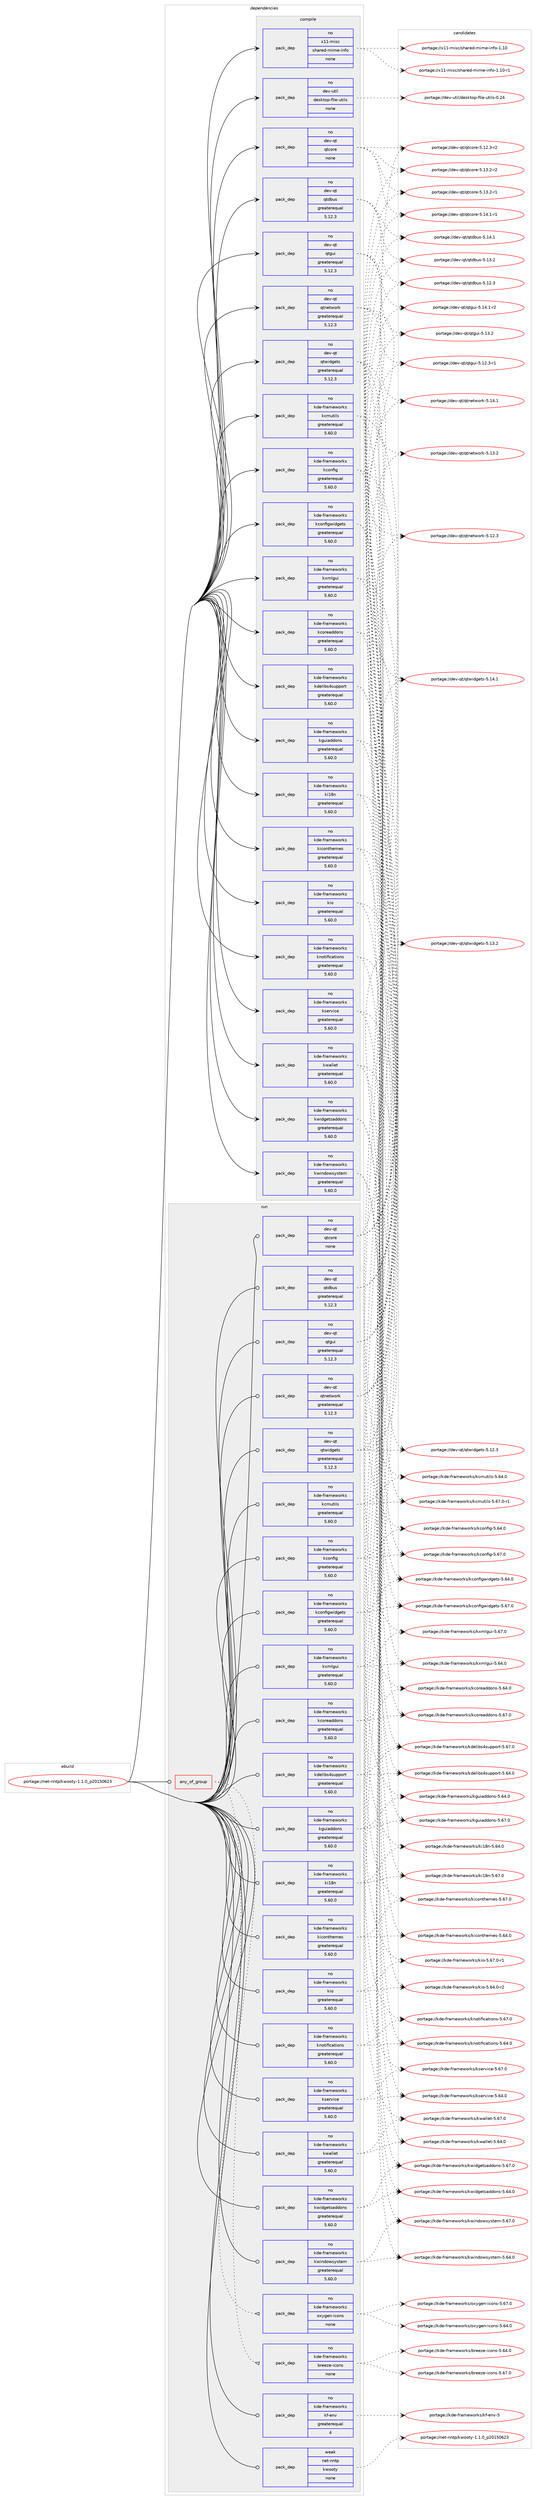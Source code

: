 digraph prolog {

# *************
# Graph options
# *************

newrank=true;
concentrate=true;
compound=true;
graph [rankdir=LR,fontname=Helvetica,fontsize=10,ranksep=1.5];#, ranksep=2.5, nodesep=0.2];
edge  [arrowhead=vee];
node  [fontname=Helvetica,fontsize=10];

# **********
# The ebuild
# **********

subgraph cluster_leftcol {
color=gray;
rank=same;
label=<<i>ebuild</i>>;
id [label="portage://net-nntp/kwooty-1.1.0_p20150623", color=red, width=4, href="../net-nntp/kwooty-1.1.0_p20150623.svg"];
}

# ****************
# The dependencies
# ****************

subgraph cluster_midcol {
color=gray;
label=<<i>dependencies</i>>;
subgraph cluster_compile {
fillcolor="#eeeeee";
style=filled;
label=<<i>compile</i>>;
subgraph pack58393 {
dependency75420 [label=<<TABLE BORDER="0" CELLBORDER="1" CELLSPACING="0" CELLPADDING="4" WIDTH="220"><TR><TD ROWSPAN="6" CELLPADDING="30">pack_dep</TD></TR><TR><TD WIDTH="110">no</TD></TR><TR><TD>dev-qt</TD></TR><TR><TD>qtcore</TD></TR><TR><TD>none</TD></TR><TR><TD></TD></TR></TABLE>>, shape=none, color=blue];
}
id:e -> dependency75420:w [weight=20,style="solid",arrowhead="vee"];
subgraph pack58394 {
dependency75421 [label=<<TABLE BORDER="0" CELLBORDER="1" CELLSPACING="0" CELLPADDING="4" WIDTH="220"><TR><TD ROWSPAN="6" CELLPADDING="30">pack_dep</TD></TR><TR><TD WIDTH="110">no</TD></TR><TR><TD>dev-qt</TD></TR><TR><TD>qtdbus</TD></TR><TR><TD>greaterequal</TD></TR><TR><TD>5.12.3</TD></TR></TABLE>>, shape=none, color=blue];
}
id:e -> dependency75421:w [weight=20,style="solid",arrowhead="vee"];
subgraph pack58395 {
dependency75422 [label=<<TABLE BORDER="0" CELLBORDER="1" CELLSPACING="0" CELLPADDING="4" WIDTH="220"><TR><TD ROWSPAN="6" CELLPADDING="30">pack_dep</TD></TR><TR><TD WIDTH="110">no</TD></TR><TR><TD>dev-qt</TD></TR><TR><TD>qtgui</TD></TR><TR><TD>greaterequal</TD></TR><TR><TD>5.12.3</TD></TR></TABLE>>, shape=none, color=blue];
}
id:e -> dependency75422:w [weight=20,style="solid",arrowhead="vee"];
subgraph pack58396 {
dependency75423 [label=<<TABLE BORDER="0" CELLBORDER="1" CELLSPACING="0" CELLPADDING="4" WIDTH="220"><TR><TD ROWSPAN="6" CELLPADDING="30">pack_dep</TD></TR><TR><TD WIDTH="110">no</TD></TR><TR><TD>dev-qt</TD></TR><TR><TD>qtnetwork</TD></TR><TR><TD>greaterequal</TD></TR><TR><TD>5.12.3</TD></TR></TABLE>>, shape=none, color=blue];
}
id:e -> dependency75423:w [weight=20,style="solid",arrowhead="vee"];
subgraph pack58397 {
dependency75424 [label=<<TABLE BORDER="0" CELLBORDER="1" CELLSPACING="0" CELLPADDING="4" WIDTH="220"><TR><TD ROWSPAN="6" CELLPADDING="30">pack_dep</TD></TR><TR><TD WIDTH="110">no</TD></TR><TR><TD>dev-qt</TD></TR><TR><TD>qtwidgets</TD></TR><TR><TD>greaterequal</TD></TR><TR><TD>5.12.3</TD></TR></TABLE>>, shape=none, color=blue];
}
id:e -> dependency75424:w [weight=20,style="solid",arrowhead="vee"];
subgraph pack58398 {
dependency75425 [label=<<TABLE BORDER="0" CELLBORDER="1" CELLSPACING="0" CELLPADDING="4" WIDTH="220"><TR><TD ROWSPAN="6" CELLPADDING="30">pack_dep</TD></TR><TR><TD WIDTH="110">no</TD></TR><TR><TD>dev-util</TD></TR><TR><TD>desktop-file-utils</TD></TR><TR><TD>none</TD></TR><TR><TD></TD></TR></TABLE>>, shape=none, color=blue];
}
id:e -> dependency75425:w [weight=20,style="solid",arrowhead="vee"];
subgraph pack58399 {
dependency75426 [label=<<TABLE BORDER="0" CELLBORDER="1" CELLSPACING="0" CELLPADDING="4" WIDTH="220"><TR><TD ROWSPAN="6" CELLPADDING="30">pack_dep</TD></TR><TR><TD WIDTH="110">no</TD></TR><TR><TD>kde-frameworks</TD></TR><TR><TD>kcmutils</TD></TR><TR><TD>greaterequal</TD></TR><TR><TD>5.60.0</TD></TR></TABLE>>, shape=none, color=blue];
}
id:e -> dependency75426:w [weight=20,style="solid",arrowhead="vee"];
subgraph pack58400 {
dependency75427 [label=<<TABLE BORDER="0" CELLBORDER="1" CELLSPACING="0" CELLPADDING="4" WIDTH="220"><TR><TD ROWSPAN="6" CELLPADDING="30">pack_dep</TD></TR><TR><TD WIDTH="110">no</TD></TR><TR><TD>kde-frameworks</TD></TR><TR><TD>kconfig</TD></TR><TR><TD>greaterequal</TD></TR><TR><TD>5.60.0</TD></TR></TABLE>>, shape=none, color=blue];
}
id:e -> dependency75427:w [weight=20,style="solid",arrowhead="vee"];
subgraph pack58401 {
dependency75428 [label=<<TABLE BORDER="0" CELLBORDER="1" CELLSPACING="0" CELLPADDING="4" WIDTH="220"><TR><TD ROWSPAN="6" CELLPADDING="30">pack_dep</TD></TR><TR><TD WIDTH="110">no</TD></TR><TR><TD>kde-frameworks</TD></TR><TR><TD>kconfigwidgets</TD></TR><TR><TD>greaterequal</TD></TR><TR><TD>5.60.0</TD></TR></TABLE>>, shape=none, color=blue];
}
id:e -> dependency75428:w [weight=20,style="solid",arrowhead="vee"];
subgraph pack58402 {
dependency75429 [label=<<TABLE BORDER="0" CELLBORDER="1" CELLSPACING="0" CELLPADDING="4" WIDTH="220"><TR><TD ROWSPAN="6" CELLPADDING="30">pack_dep</TD></TR><TR><TD WIDTH="110">no</TD></TR><TR><TD>kde-frameworks</TD></TR><TR><TD>kcoreaddons</TD></TR><TR><TD>greaterequal</TD></TR><TR><TD>5.60.0</TD></TR></TABLE>>, shape=none, color=blue];
}
id:e -> dependency75429:w [weight=20,style="solid",arrowhead="vee"];
subgraph pack58403 {
dependency75430 [label=<<TABLE BORDER="0" CELLBORDER="1" CELLSPACING="0" CELLPADDING="4" WIDTH="220"><TR><TD ROWSPAN="6" CELLPADDING="30">pack_dep</TD></TR><TR><TD WIDTH="110">no</TD></TR><TR><TD>kde-frameworks</TD></TR><TR><TD>kdelibs4support</TD></TR><TR><TD>greaterequal</TD></TR><TR><TD>5.60.0</TD></TR></TABLE>>, shape=none, color=blue];
}
id:e -> dependency75430:w [weight=20,style="solid",arrowhead="vee"];
subgraph pack58404 {
dependency75431 [label=<<TABLE BORDER="0" CELLBORDER="1" CELLSPACING="0" CELLPADDING="4" WIDTH="220"><TR><TD ROWSPAN="6" CELLPADDING="30">pack_dep</TD></TR><TR><TD WIDTH="110">no</TD></TR><TR><TD>kde-frameworks</TD></TR><TR><TD>kguiaddons</TD></TR><TR><TD>greaterequal</TD></TR><TR><TD>5.60.0</TD></TR></TABLE>>, shape=none, color=blue];
}
id:e -> dependency75431:w [weight=20,style="solid",arrowhead="vee"];
subgraph pack58405 {
dependency75432 [label=<<TABLE BORDER="0" CELLBORDER="1" CELLSPACING="0" CELLPADDING="4" WIDTH="220"><TR><TD ROWSPAN="6" CELLPADDING="30">pack_dep</TD></TR><TR><TD WIDTH="110">no</TD></TR><TR><TD>kde-frameworks</TD></TR><TR><TD>ki18n</TD></TR><TR><TD>greaterequal</TD></TR><TR><TD>5.60.0</TD></TR></TABLE>>, shape=none, color=blue];
}
id:e -> dependency75432:w [weight=20,style="solid",arrowhead="vee"];
subgraph pack58406 {
dependency75433 [label=<<TABLE BORDER="0" CELLBORDER="1" CELLSPACING="0" CELLPADDING="4" WIDTH="220"><TR><TD ROWSPAN="6" CELLPADDING="30">pack_dep</TD></TR><TR><TD WIDTH="110">no</TD></TR><TR><TD>kde-frameworks</TD></TR><TR><TD>kiconthemes</TD></TR><TR><TD>greaterequal</TD></TR><TR><TD>5.60.0</TD></TR></TABLE>>, shape=none, color=blue];
}
id:e -> dependency75433:w [weight=20,style="solid",arrowhead="vee"];
subgraph pack58407 {
dependency75434 [label=<<TABLE BORDER="0" CELLBORDER="1" CELLSPACING="0" CELLPADDING="4" WIDTH="220"><TR><TD ROWSPAN="6" CELLPADDING="30">pack_dep</TD></TR><TR><TD WIDTH="110">no</TD></TR><TR><TD>kde-frameworks</TD></TR><TR><TD>kio</TD></TR><TR><TD>greaterequal</TD></TR><TR><TD>5.60.0</TD></TR></TABLE>>, shape=none, color=blue];
}
id:e -> dependency75434:w [weight=20,style="solid",arrowhead="vee"];
subgraph pack58408 {
dependency75435 [label=<<TABLE BORDER="0" CELLBORDER="1" CELLSPACING="0" CELLPADDING="4" WIDTH="220"><TR><TD ROWSPAN="6" CELLPADDING="30">pack_dep</TD></TR><TR><TD WIDTH="110">no</TD></TR><TR><TD>kde-frameworks</TD></TR><TR><TD>knotifications</TD></TR><TR><TD>greaterequal</TD></TR><TR><TD>5.60.0</TD></TR></TABLE>>, shape=none, color=blue];
}
id:e -> dependency75435:w [weight=20,style="solid",arrowhead="vee"];
subgraph pack58409 {
dependency75436 [label=<<TABLE BORDER="0" CELLBORDER="1" CELLSPACING="0" CELLPADDING="4" WIDTH="220"><TR><TD ROWSPAN="6" CELLPADDING="30">pack_dep</TD></TR><TR><TD WIDTH="110">no</TD></TR><TR><TD>kde-frameworks</TD></TR><TR><TD>kservice</TD></TR><TR><TD>greaterequal</TD></TR><TR><TD>5.60.0</TD></TR></TABLE>>, shape=none, color=blue];
}
id:e -> dependency75436:w [weight=20,style="solid",arrowhead="vee"];
subgraph pack58410 {
dependency75437 [label=<<TABLE BORDER="0" CELLBORDER="1" CELLSPACING="0" CELLPADDING="4" WIDTH="220"><TR><TD ROWSPAN="6" CELLPADDING="30">pack_dep</TD></TR><TR><TD WIDTH="110">no</TD></TR><TR><TD>kde-frameworks</TD></TR><TR><TD>kwallet</TD></TR><TR><TD>greaterequal</TD></TR><TR><TD>5.60.0</TD></TR></TABLE>>, shape=none, color=blue];
}
id:e -> dependency75437:w [weight=20,style="solid",arrowhead="vee"];
subgraph pack58411 {
dependency75438 [label=<<TABLE BORDER="0" CELLBORDER="1" CELLSPACING="0" CELLPADDING="4" WIDTH="220"><TR><TD ROWSPAN="6" CELLPADDING="30">pack_dep</TD></TR><TR><TD WIDTH="110">no</TD></TR><TR><TD>kde-frameworks</TD></TR><TR><TD>kwidgetsaddons</TD></TR><TR><TD>greaterequal</TD></TR><TR><TD>5.60.0</TD></TR></TABLE>>, shape=none, color=blue];
}
id:e -> dependency75438:w [weight=20,style="solid",arrowhead="vee"];
subgraph pack58412 {
dependency75439 [label=<<TABLE BORDER="0" CELLBORDER="1" CELLSPACING="0" CELLPADDING="4" WIDTH="220"><TR><TD ROWSPAN="6" CELLPADDING="30">pack_dep</TD></TR><TR><TD WIDTH="110">no</TD></TR><TR><TD>kde-frameworks</TD></TR><TR><TD>kwindowsystem</TD></TR><TR><TD>greaterequal</TD></TR><TR><TD>5.60.0</TD></TR></TABLE>>, shape=none, color=blue];
}
id:e -> dependency75439:w [weight=20,style="solid",arrowhead="vee"];
subgraph pack58413 {
dependency75440 [label=<<TABLE BORDER="0" CELLBORDER="1" CELLSPACING="0" CELLPADDING="4" WIDTH="220"><TR><TD ROWSPAN="6" CELLPADDING="30">pack_dep</TD></TR><TR><TD WIDTH="110">no</TD></TR><TR><TD>kde-frameworks</TD></TR><TR><TD>kxmlgui</TD></TR><TR><TD>greaterequal</TD></TR><TR><TD>5.60.0</TD></TR></TABLE>>, shape=none, color=blue];
}
id:e -> dependency75440:w [weight=20,style="solid",arrowhead="vee"];
subgraph pack58414 {
dependency75441 [label=<<TABLE BORDER="0" CELLBORDER="1" CELLSPACING="0" CELLPADDING="4" WIDTH="220"><TR><TD ROWSPAN="6" CELLPADDING="30">pack_dep</TD></TR><TR><TD WIDTH="110">no</TD></TR><TR><TD>x11-misc</TD></TR><TR><TD>shared-mime-info</TD></TR><TR><TD>none</TD></TR><TR><TD></TD></TR></TABLE>>, shape=none, color=blue];
}
id:e -> dependency75441:w [weight=20,style="solid",arrowhead="vee"];
}
subgraph cluster_compileandrun {
fillcolor="#eeeeee";
style=filled;
label=<<i>compile and run</i>>;
}
subgraph cluster_run {
fillcolor="#eeeeee";
style=filled;
label=<<i>run</i>>;
subgraph any1396 {
dependency75442 [label=<<TABLE BORDER="0" CELLBORDER="1" CELLSPACING="0" CELLPADDING="4"><TR><TD CELLPADDING="10">any_of_group</TD></TR></TABLE>>, shape=none, color=red];subgraph pack58415 {
dependency75443 [label=<<TABLE BORDER="0" CELLBORDER="1" CELLSPACING="0" CELLPADDING="4" WIDTH="220"><TR><TD ROWSPAN="6" CELLPADDING="30">pack_dep</TD></TR><TR><TD WIDTH="110">no</TD></TR><TR><TD>kde-frameworks</TD></TR><TR><TD>breeze-icons</TD></TR><TR><TD>none</TD></TR><TR><TD></TD></TR></TABLE>>, shape=none, color=blue];
}
dependency75442:e -> dependency75443:w [weight=20,style="dotted",arrowhead="oinv"];
subgraph pack58416 {
dependency75444 [label=<<TABLE BORDER="0" CELLBORDER="1" CELLSPACING="0" CELLPADDING="4" WIDTH="220"><TR><TD ROWSPAN="6" CELLPADDING="30">pack_dep</TD></TR><TR><TD WIDTH="110">no</TD></TR><TR><TD>kde-frameworks</TD></TR><TR><TD>oxygen-icons</TD></TR><TR><TD>none</TD></TR><TR><TD></TD></TR></TABLE>>, shape=none, color=blue];
}
dependency75442:e -> dependency75444:w [weight=20,style="dotted",arrowhead="oinv"];
}
id:e -> dependency75442:w [weight=20,style="solid",arrowhead="odot"];
subgraph pack58417 {
dependency75445 [label=<<TABLE BORDER="0" CELLBORDER="1" CELLSPACING="0" CELLPADDING="4" WIDTH="220"><TR><TD ROWSPAN="6" CELLPADDING="30">pack_dep</TD></TR><TR><TD WIDTH="110">no</TD></TR><TR><TD>dev-qt</TD></TR><TR><TD>qtcore</TD></TR><TR><TD>none</TD></TR><TR><TD></TD></TR></TABLE>>, shape=none, color=blue];
}
id:e -> dependency75445:w [weight=20,style="solid",arrowhead="odot"];
subgraph pack58418 {
dependency75446 [label=<<TABLE BORDER="0" CELLBORDER="1" CELLSPACING="0" CELLPADDING="4" WIDTH="220"><TR><TD ROWSPAN="6" CELLPADDING="30">pack_dep</TD></TR><TR><TD WIDTH="110">no</TD></TR><TR><TD>dev-qt</TD></TR><TR><TD>qtdbus</TD></TR><TR><TD>greaterequal</TD></TR><TR><TD>5.12.3</TD></TR></TABLE>>, shape=none, color=blue];
}
id:e -> dependency75446:w [weight=20,style="solid",arrowhead="odot"];
subgraph pack58419 {
dependency75447 [label=<<TABLE BORDER="0" CELLBORDER="1" CELLSPACING="0" CELLPADDING="4" WIDTH="220"><TR><TD ROWSPAN="6" CELLPADDING="30">pack_dep</TD></TR><TR><TD WIDTH="110">no</TD></TR><TR><TD>dev-qt</TD></TR><TR><TD>qtgui</TD></TR><TR><TD>greaterequal</TD></TR><TR><TD>5.12.3</TD></TR></TABLE>>, shape=none, color=blue];
}
id:e -> dependency75447:w [weight=20,style="solid",arrowhead="odot"];
subgraph pack58420 {
dependency75448 [label=<<TABLE BORDER="0" CELLBORDER="1" CELLSPACING="0" CELLPADDING="4" WIDTH="220"><TR><TD ROWSPAN="6" CELLPADDING="30">pack_dep</TD></TR><TR><TD WIDTH="110">no</TD></TR><TR><TD>dev-qt</TD></TR><TR><TD>qtnetwork</TD></TR><TR><TD>greaterequal</TD></TR><TR><TD>5.12.3</TD></TR></TABLE>>, shape=none, color=blue];
}
id:e -> dependency75448:w [weight=20,style="solid",arrowhead="odot"];
subgraph pack58421 {
dependency75449 [label=<<TABLE BORDER="0" CELLBORDER="1" CELLSPACING="0" CELLPADDING="4" WIDTH="220"><TR><TD ROWSPAN="6" CELLPADDING="30">pack_dep</TD></TR><TR><TD WIDTH="110">no</TD></TR><TR><TD>dev-qt</TD></TR><TR><TD>qtwidgets</TD></TR><TR><TD>greaterequal</TD></TR><TR><TD>5.12.3</TD></TR></TABLE>>, shape=none, color=blue];
}
id:e -> dependency75449:w [weight=20,style="solid",arrowhead="odot"];
subgraph pack58422 {
dependency75450 [label=<<TABLE BORDER="0" CELLBORDER="1" CELLSPACING="0" CELLPADDING="4" WIDTH="220"><TR><TD ROWSPAN="6" CELLPADDING="30">pack_dep</TD></TR><TR><TD WIDTH="110">no</TD></TR><TR><TD>kde-frameworks</TD></TR><TR><TD>kcmutils</TD></TR><TR><TD>greaterequal</TD></TR><TR><TD>5.60.0</TD></TR></TABLE>>, shape=none, color=blue];
}
id:e -> dependency75450:w [weight=20,style="solid",arrowhead="odot"];
subgraph pack58423 {
dependency75451 [label=<<TABLE BORDER="0" CELLBORDER="1" CELLSPACING="0" CELLPADDING="4" WIDTH="220"><TR><TD ROWSPAN="6" CELLPADDING="30">pack_dep</TD></TR><TR><TD WIDTH="110">no</TD></TR><TR><TD>kde-frameworks</TD></TR><TR><TD>kconfig</TD></TR><TR><TD>greaterequal</TD></TR><TR><TD>5.60.0</TD></TR></TABLE>>, shape=none, color=blue];
}
id:e -> dependency75451:w [weight=20,style="solid",arrowhead="odot"];
subgraph pack58424 {
dependency75452 [label=<<TABLE BORDER="0" CELLBORDER="1" CELLSPACING="0" CELLPADDING="4" WIDTH="220"><TR><TD ROWSPAN="6" CELLPADDING="30">pack_dep</TD></TR><TR><TD WIDTH="110">no</TD></TR><TR><TD>kde-frameworks</TD></TR><TR><TD>kconfigwidgets</TD></TR><TR><TD>greaterequal</TD></TR><TR><TD>5.60.0</TD></TR></TABLE>>, shape=none, color=blue];
}
id:e -> dependency75452:w [weight=20,style="solid",arrowhead="odot"];
subgraph pack58425 {
dependency75453 [label=<<TABLE BORDER="0" CELLBORDER="1" CELLSPACING="0" CELLPADDING="4" WIDTH="220"><TR><TD ROWSPAN="6" CELLPADDING="30">pack_dep</TD></TR><TR><TD WIDTH="110">no</TD></TR><TR><TD>kde-frameworks</TD></TR><TR><TD>kcoreaddons</TD></TR><TR><TD>greaterequal</TD></TR><TR><TD>5.60.0</TD></TR></TABLE>>, shape=none, color=blue];
}
id:e -> dependency75453:w [weight=20,style="solid",arrowhead="odot"];
subgraph pack58426 {
dependency75454 [label=<<TABLE BORDER="0" CELLBORDER="1" CELLSPACING="0" CELLPADDING="4" WIDTH="220"><TR><TD ROWSPAN="6" CELLPADDING="30">pack_dep</TD></TR><TR><TD WIDTH="110">no</TD></TR><TR><TD>kde-frameworks</TD></TR><TR><TD>kdelibs4support</TD></TR><TR><TD>greaterequal</TD></TR><TR><TD>5.60.0</TD></TR></TABLE>>, shape=none, color=blue];
}
id:e -> dependency75454:w [weight=20,style="solid",arrowhead="odot"];
subgraph pack58427 {
dependency75455 [label=<<TABLE BORDER="0" CELLBORDER="1" CELLSPACING="0" CELLPADDING="4" WIDTH="220"><TR><TD ROWSPAN="6" CELLPADDING="30">pack_dep</TD></TR><TR><TD WIDTH="110">no</TD></TR><TR><TD>kde-frameworks</TD></TR><TR><TD>kf-env</TD></TR><TR><TD>greaterequal</TD></TR><TR><TD>4</TD></TR></TABLE>>, shape=none, color=blue];
}
id:e -> dependency75455:w [weight=20,style="solid",arrowhead="odot"];
subgraph pack58428 {
dependency75456 [label=<<TABLE BORDER="0" CELLBORDER="1" CELLSPACING="0" CELLPADDING="4" WIDTH="220"><TR><TD ROWSPAN="6" CELLPADDING="30">pack_dep</TD></TR><TR><TD WIDTH="110">no</TD></TR><TR><TD>kde-frameworks</TD></TR><TR><TD>kguiaddons</TD></TR><TR><TD>greaterequal</TD></TR><TR><TD>5.60.0</TD></TR></TABLE>>, shape=none, color=blue];
}
id:e -> dependency75456:w [weight=20,style="solid",arrowhead="odot"];
subgraph pack58429 {
dependency75457 [label=<<TABLE BORDER="0" CELLBORDER="1" CELLSPACING="0" CELLPADDING="4" WIDTH="220"><TR><TD ROWSPAN="6" CELLPADDING="30">pack_dep</TD></TR><TR><TD WIDTH="110">no</TD></TR><TR><TD>kde-frameworks</TD></TR><TR><TD>ki18n</TD></TR><TR><TD>greaterequal</TD></TR><TR><TD>5.60.0</TD></TR></TABLE>>, shape=none, color=blue];
}
id:e -> dependency75457:w [weight=20,style="solid",arrowhead="odot"];
subgraph pack58430 {
dependency75458 [label=<<TABLE BORDER="0" CELLBORDER="1" CELLSPACING="0" CELLPADDING="4" WIDTH="220"><TR><TD ROWSPAN="6" CELLPADDING="30">pack_dep</TD></TR><TR><TD WIDTH="110">no</TD></TR><TR><TD>kde-frameworks</TD></TR><TR><TD>kiconthemes</TD></TR><TR><TD>greaterequal</TD></TR><TR><TD>5.60.0</TD></TR></TABLE>>, shape=none, color=blue];
}
id:e -> dependency75458:w [weight=20,style="solid",arrowhead="odot"];
subgraph pack58431 {
dependency75459 [label=<<TABLE BORDER="0" CELLBORDER="1" CELLSPACING="0" CELLPADDING="4" WIDTH="220"><TR><TD ROWSPAN="6" CELLPADDING="30">pack_dep</TD></TR><TR><TD WIDTH="110">no</TD></TR><TR><TD>kde-frameworks</TD></TR><TR><TD>kio</TD></TR><TR><TD>greaterequal</TD></TR><TR><TD>5.60.0</TD></TR></TABLE>>, shape=none, color=blue];
}
id:e -> dependency75459:w [weight=20,style="solid",arrowhead="odot"];
subgraph pack58432 {
dependency75460 [label=<<TABLE BORDER="0" CELLBORDER="1" CELLSPACING="0" CELLPADDING="4" WIDTH="220"><TR><TD ROWSPAN="6" CELLPADDING="30">pack_dep</TD></TR><TR><TD WIDTH="110">no</TD></TR><TR><TD>kde-frameworks</TD></TR><TR><TD>knotifications</TD></TR><TR><TD>greaterequal</TD></TR><TR><TD>5.60.0</TD></TR></TABLE>>, shape=none, color=blue];
}
id:e -> dependency75460:w [weight=20,style="solid",arrowhead="odot"];
subgraph pack58433 {
dependency75461 [label=<<TABLE BORDER="0" CELLBORDER="1" CELLSPACING="0" CELLPADDING="4" WIDTH="220"><TR><TD ROWSPAN="6" CELLPADDING="30">pack_dep</TD></TR><TR><TD WIDTH="110">no</TD></TR><TR><TD>kde-frameworks</TD></TR><TR><TD>kservice</TD></TR><TR><TD>greaterequal</TD></TR><TR><TD>5.60.0</TD></TR></TABLE>>, shape=none, color=blue];
}
id:e -> dependency75461:w [weight=20,style="solid",arrowhead="odot"];
subgraph pack58434 {
dependency75462 [label=<<TABLE BORDER="0" CELLBORDER="1" CELLSPACING="0" CELLPADDING="4" WIDTH="220"><TR><TD ROWSPAN="6" CELLPADDING="30">pack_dep</TD></TR><TR><TD WIDTH="110">no</TD></TR><TR><TD>kde-frameworks</TD></TR><TR><TD>kwallet</TD></TR><TR><TD>greaterequal</TD></TR><TR><TD>5.60.0</TD></TR></TABLE>>, shape=none, color=blue];
}
id:e -> dependency75462:w [weight=20,style="solid",arrowhead="odot"];
subgraph pack58435 {
dependency75463 [label=<<TABLE BORDER="0" CELLBORDER="1" CELLSPACING="0" CELLPADDING="4" WIDTH="220"><TR><TD ROWSPAN="6" CELLPADDING="30">pack_dep</TD></TR><TR><TD WIDTH="110">no</TD></TR><TR><TD>kde-frameworks</TD></TR><TR><TD>kwidgetsaddons</TD></TR><TR><TD>greaterequal</TD></TR><TR><TD>5.60.0</TD></TR></TABLE>>, shape=none, color=blue];
}
id:e -> dependency75463:w [weight=20,style="solid",arrowhead="odot"];
subgraph pack58436 {
dependency75464 [label=<<TABLE BORDER="0" CELLBORDER="1" CELLSPACING="0" CELLPADDING="4" WIDTH="220"><TR><TD ROWSPAN="6" CELLPADDING="30">pack_dep</TD></TR><TR><TD WIDTH="110">no</TD></TR><TR><TD>kde-frameworks</TD></TR><TR><TD>kwindowsystem</TD></TR><TR><TD>greaterequal</TD></TR><TR><TD>5.60.0</TD></TR></TABLE>>, shape=none, color=blue];
}
id:e -> dependency75464:w [weight=20,style="solid",arrowhead="odot"];
subgraph pack58437 {
dependency75465 [label=<<TABLE BORDER="0" CELLBORDER="1" CELLSPACING="0" CELLPADDING="4" WIDTH="220"><TR><TD ROWSPAN="6" CELLPADDING="30">pack_dep</TD></TR><TR><TD WIDTH="110">no</TD></TR><TR><TD>kde-frameworks</TD></TR><TR><TD>kxmlgui</TD></TR><TR><TD>greaterequal</TD></TR><TR><TD>5.60.0</TD></TR></TABLE>>, shape=none, color=blue];
}
id:e -> dependency75465:w [weight=20,style="solid",arrowhead="odot"];
subgraph pack58438 {
dependency75466 [label=<<TABLE BORDER="0" CELLBORDER="1" CELLSPACING="0" CELLPADDING="4" WIDTH="220"><TR><TD ROWSPAN="6" CELLPADDING="30">pack_dep</TD></TR><TR><TD WIDTH="110">weak</TD></TR><TR><TD>net-nntp</TD></TR><TR><TD>kwooty</TD></TR><TR><TD>none</TD></TR><TR><TD></TD></TR></TABLE>>, shape=none, color=blue];
}
id:e -> dependency75466:w [weight=20,style="solid",arrowhead="odot"];
}
}

# **************
# The candidates
# **************

subgraph cluster_choices {
rank=same;
color=gray;
label=<<i>candidates</i>>;

subgraph choice58393 {
color=black;
nodesep=1;
choice100101118451131164711311699111114101455346495246494511449 [label="portage://dev-qt/qtcore-5.14.1-r1", color=red, width=4,href="../dev-qt/qtcore-5.14.1-r1.svg"];
choice100101118451131164711311699111114101455346495146504511450 [label="portage://dev-qt/qtcore-5.13.2-r2", color=red, width=4,href="../dev-qt/qtcore-5.13.2-r2.svg"];
choice100101118451131164711311699111114101455346495146504511449 [label="portage://dev-qt/qtcore-5.13.2-r1", color=red, width=4,href="../dev-qt/qtcore-5.13.2-r1.svg"];
choice100101118451131164711311699111114101455346495046514511450 [label="portage://dev-qt/qtcore-5.12.3-r2", color=red, width=4,href="../dev-qt/qtcore-5.12.3-r2.svg"];
dependency75420:e -> choice100101118451131164711311699111114101455346495246494511449:w [style=dotted,weight="100"];
dependency75420:e -> choice100101118451131164711311699111114101455346495146504511450:w [style=dotted,weight="100"];
dependency75420:e -> choice100101118451131164711311699111114101455346495146504511449:w [style=dotted,weight="100"];
dependency75420:e -> choice100101118451131164711311699111114101455346495046514511450:w [style=dotted,weight="100"];
}
subgraph choice58394 {
color=black;
nodesep=1;
choice10010111845113116471131161009811711545534649524649 [label="portage://dev-qt/qtdbus-5.14.1", color=red, width=4,href="../dev-qt/qtdbus-5.14.1.svg"];
choice10010111845113116471131161009811711545534649514650 [label="portage://dev-qt/qtdbus-5.13.2", color=red, width=4,href="../dev-qt/qtdbus-5.13.2.svg"];
choice10010111845113116471131161009811711545534649504651 [label="portage://dev-qt/qtdbus-5.12.3", color=red, width=4,href="../dev-qt/qtdbus-5.12.3.svg"];
dependency75421:e -> choice10010111845113116471131161009811711545534649524649:w [style=dotted,weight="100"];
dependency75421:e -> choice10010111845113116471131161009811711545534649514650:w [style=dotted,weight="100"];
dependency75421:e -> choice10010111845113116471131161009811711545534649504651:w [style=dotted,weight="100"];
}
subgraph choice58395 {
color=black;
nodesep=1;
choice1001011184511311647113116103117105455346495246494511450 [label="portage://dev-qt/qtgui-5.14.1-r2", color=red, width=4,href="../dev-qt/qtgui-5.14.1-r2.svg"];
choice100101118451131164711311610311710545534649514650 [label="portage://dev-qt/qtgui-5.13.2", color=red, width=4,href="../dev-qt/qtgui-5.13.2.svg"];
choice1001011184511311647113116103117105455346495046514511449 [label="portage://dev-qt/qtgui-5.12.3-r1", color=red, width=4,href="../dev-qt/qtgui-5.12.3-r1.svg"];
dependency75422:e -> choice1001011184511311647113116103117105455346495246494511450:w [style=dotted,weight="100"];
dependency75422:e -> choice100101118451131164711311610311710545534649514650:w [style=dotted,weight="100"];
dependency75422:e -> choice1001011184511311647113116103117105455346495046514511449:w [style=dotted,weight="100"];
}
subgraph choice58396 {
color=black;
nodesep=1;
choice100101118451131164711311611010111611911111410745534649524649 [label="portage://dev-qt/qtnetwork-5.14.1", color=red, width=4,href="../dev-qt/qtnetwork-5.14.1.svg"];
choice100101118451131164711311611010111611911111410745534649514650 [label="portage://dev-qt/qtnetwork-5.13.2", color=red, width=4,href="../dev-qt/qtnetwork-5.13.2.svg"];
choice100101118451131164711311611010111611911111410745534649504651 [label="portage://dev-qt/qtnetwork-5.12.3", color=red, width=4,href="../dev-qt/qtnetwork-5.12.3.svg"];
dependency75423:e -> choice100101118451131164711311611010111611911111410745534649524649:w [style=dotted,weight="100"];
dependency75423:e -> choice100101118451131164711311611010111611911111410745534649514650:w [style=dotted,weight="100"];
dependency75423:e -> choice100101118451131164711311611010111611911111410745534649504651:w [style=dotted,weight="100"];
}
subgraph choice58397 {
color=black;
nodesep=1;
choice100101118451131164711311611910510010310111611545534649524649 [label="portage://dev-qt/qtwidgets-5.14.1", color=red, width=4,href="../dev-qt/qtwidgets-5.14.1.svg"];
choice100101118451131164711311611910510010310111611545534649514650 [label="portage://dev-qt/qtwidgets-5.13.2", color=red, width=4,href="../dev-qt/qtwidgets-5.13.2.svg"];
choice100101118451131164711311611910510010310111611545534649504651 [label="portage://dev-qt/qtwidgets-5.12.3", color=red, width=4,href="../dev-qt/qtwidgets-5.12.3.svg"];
dependency75424:e -> choice100101118451131164711311611910510010310111611545534649524649:w [style=dotted,weight="100"];
dependency75424:e -> choice100101118451131164711311611910510010310111611545534649514650:w [style=dotted,weight="100"];
dependency75424:e -> choice100101118451131164711311611910510010310111611545534649504651:w [style=dotted,weight="100"];
}
subgraph choice58398 {
color=black;
nodesep=1;
choice100101118451171161051084710010111510711611111245102105108101451171161051081154548465052 [label="portage://dev-util/desktop-file-utils-0.24", color=red, width=4,href="../dev-util/desktop-file-utils-0.24.svg"];
dependency75425:e -> choice100101118451171161051084710010111510711611111245102105108101451171161051081154548465052:w [style=dotted,weight="100"];
}
subgraph choice58399 {
color=black;
nodesep=1;
choice10710010145102114971091011191111141071154710799109117116105108115455346545546484511449 [label="portage://kde-frameworks/kcmutils-5.67.0-r1", color=red, width=4,href="../kde-frameworks/kcmutils-5.67.0-r1.svg"];
choice1071001014510211497109101119111114107115471079910911711610510811545534654524648 [label="portage://kde-frameworks/kcmutils-5.64.0", color=red, width=4,href="../kde-frameworks/kcmutils-5.64.0.svg"];
dependency75426:e -> choice10710010145102114971091011191111141071154710799109117116105108115455346545546484511449:w [style=dotted,weight="100"];
dependency75426:e -> choice1071001014510211497109101119111114107115471079910911711610510811545534654524648:w [style=dotted,weight="100"];
}
subgraph choice58400 {
color=black;
nodesep=1;
choice1071001014510211497109101119111114107115471079911111010210510345534654554648 [label="portage://kde-frameworks/kconfig-5.67.0", color=red, width=4,href="../kde-frameworks/kconfig-5.67.0.svg"];
choice1071001014510211497109101119111114107115471079911111010210510345534654524648 [label="portage://kde-frameworks/kconfig-5.64.0", color=red, width=4,href="../kde-frameworks/kconfig-5.64.0.svg"];
dependency75427:e -> choice1071001014510211497109101119111114107115471079911111010210510345534654554648:w [style=dotted,weight="100"];
dependency75427:e -> choice1071001014510211497109101119111114107115471079911111010210510345534654524648:w [style=dotted,weight="100"];
}
subgraph choice58401 {
color=black;
nodesep=1;
choice1071001014510211497109101119111114107115471079911111010210510311910510010310111611545534654554648 [label="portage://kde-frameworks/kconfigwidgets-5.67.0", color=red, width=4,href="../kde-frameworks/kconfigwidgets-5.67.0.svg"];
choice1071001014510211497109101119111114107115471079911111010210510311910510010310111611545534654524648 [label="portage://kde-frameworks/kconfigwidgets-5.64.0", color=red, width=4,href="../kde-frameworks/kconfigwidgets-5.64.0.svg"];
dependency75428:e -> choice1071001014510211497109101119111114107115471079911111010210510311910510010310111611545534654554648:w [style=dotted,weight="100"];
dependency75428:e -> choice1071001014510211497109101119111114107115471079911111010210510311910510010310111611545534654524648:w [style=dotted,weight="100"];
}
subgraph choice58402 {
color=black;
nodesep=1;
choice107100101451021149710910111911111410711547107991111141019710010011111011545534654554648 [label="portage://kde-frameworks/kcoreaddons-5.67.0", color=red, width=4,href="../kde-frameworks/kcoreaddons-5.67.0.svg"];
choice107100101451021149710910111911111410711547107991111141019710010011111011545534654524648 [label="portage://kde-frameworks/kcoreaddons-5.64.0", color=red, width=4,href="../kde-frameworks/kcoreaddons-5.64.0.svg"];
dependency75429:e -> choice107100101451021149710910111911111410711547107991111141019710010011111011545534654554648:w [style=dotted,weight="100"];
dependency75429:e -> choice107100101451021149710910111911111410711547107991111141019710010011111011545534654524648:w [style=dotted,weight="100"];
}
subgraph choice58403 {
color=black;
nodesep=1;
choice107100101451021149710910111911111410711547107100101108105981155211511711211211111411645534654554648 [label="portage://kde-frameworks/kdelibs4support-5.67.0", color=red, width=4,href="../kde-frameworks/kdelibs4support-5.67.0.svg"];
choice107100101451021149710910111911111410711547107100101108105981155211511711211211111411645534654524648 [label="portage://kde-frameworks/kdelibs4support-5.64.0", color=red, width=4,href="../kde-frameworks/kdelibs4support-5.64.0.svg"];
dependency75430:e -> choice107100101451021149710910111911111410711547107100101108105981155211511711211211111411645534654554648:w [style=dotted,weight="100"];
dependency75430:e -> choice107100101451021149710910111911111410711547107100101108105981155211511711211211111411645534654524648:w [style=dotted,weight="100"];
}
subgraph choice58404 {
color=black;
nodesep=1;
choice1071001014510211497109101119111114107115471071031171059710010011111011545534654554648 [label="portage://kde-frameworks/kguiaddons-5.67.0", color=red, width=4,href="../kde-frameworks/kguiaddons-5.67.0.svg"];
choice1071001014510211497109101119111114107115471071031171059710010011111011545534654524648 [label="portage://kde-frameworks/kguiaddons-5.64.0", color=red, width=4,href="../kde-frameworks/kguiaddons-5.64.0.svg"];
dependency75431:e -> choice1071001014510211497109101119111114107115471071031171059710010011111011545534654554648:w [style=dotted,weight="100"];
dependency75431:e -> choice1071001014510211497109101119111114107115471071031171059710010011111011545534654524648:w [style=dotted,weight="100"];
}
subgraph choice58405 {
color=black;
nodesep=1;
choice107100101451021149710910111911111410711547107105495611045534654554648 [label="portage://kde-frameworks/ki18n-5.67.0", color=red, width=4,href="../kde-frameworks/ki18n-5.67.0.svg"];
choice107100101451021149710910111911111410711547107105495611045534654524648 [label="portage://kde-frameworks/ki18n-5.64.0", color=red, width=4,href="../kde-frameworks/ki18n-5.64.0.svg"];
dependency75432:e -> choice107100101451021149710910111911111410711547107105495611045534654554648:w [style=dotted,weight="100"];
dependency75432:e -> choice107100101451021149710910111911111410711547107105495611045534654524648:w [style=dotted,weight="100"];
}
subgraph choice58406 {
color=black;
nodesep=1;
choice1071001014510211497109101119111114107115471071059911111011610410110910111545534654554648 [label="portage://kde-frameworks/kiconthemes-5.67.0", color=red, width=4,href="../kde-frameworks/kiconthemes-5.67.0.svg"];
choice1071001014510211497109101119111114107115471071059911111011610410110910111545534654524648 [label="portage://kde-frameworks/kiconthemes-5.64.0", color=red, width=4,href="../kde-frameworks/kiconthemes-5.64.0.svg"];
dependency75433:e -> choice1071001014510211497109101119111114107115471071059911111011610410110910111545534654554648:w [style=dotted,weight="100"];
dependency75433:e -> choice1071001014510211497109101119111114107115471071059911111011610410110910111545534654524648:w [style=dotted,weight="100"];
}
subgraph choice58407 {
color=black;
nodesep=1;
choice107100101451021149710910111911111410711547107105111455346545546484511449 [label="portage://kde-frameworks/kio-5.67.0-r1", color=red, width=4,href="../kde-frameworks/kio-5.67.0-r1.svg"];
choice107100101451021149710910111911111410711547107105111455346545246484511450 [label="portage://kde-frameworks/kio-5.64.0-r2", color=red, width=4,href="../kde-frameworks/kio-5.64.0-r2.svg"];
dependency75434:e -> choice107100101451021149710910111911111410711547107105111455346545546484511449:w [style=dotted,weight="100"];
dependency75434:e -> choice107100101451021149710910111911111410711547107105111455346545246484511450:w [style=dotted,weight="100"];
}
subgraph choice58408 {
color=black;
nodesep=1;
choice107100101451021149710910111911111410711547107110111116105102105999711610511111011545534654554648 [label="portage://kde-frameworks/knotifications-5.67.0", color=red, width=4,href="../kde-frameworks/knotifications-5.67.0.svg"];
choice107100101451021149710910111911111410711547107110111116105102105999711610511111011545534654524648 [label="portage://kde-frameworks/knotifications-5.64.0", color=red, width=4,href="../kde-frameworks/knotifications-5.64.0.svg"];
dependency75435:e -> choice107100101451021149710910111911111410711547107110111116105102105999711610511111011545534654554648:w [style=dotted,weight="100"];
dependency75435:e -> choice107100101451021149710910111911111410711547107110111116105102105999711610511111011545534654524648:w [style=dotted,weight="100"];
}
subgraph choice58409 {
color=black;
nodesep=1;
choice1071001014510211497109101119111114107115471071151011141181059910145534654554648 [label="portage://kde-frameworks/kservice-5.67.0", color=red, width=4,href="../kde-frameworks/kservice-5.67.0.svg"];
choice1071001014510211497109101119111114107115471071151011141181059910145534654524648 [label="portage://kde-frameworks/kservice-5.64.0", color=red, width=4,href="../kde-frameworks/kservice-5.64.0.svg"];
dependency75436:e -> choice1071001014510211497109101119111114107115471071151011141181059910145534654554648:w [style=dotted,weight="100"];
dependency75436:e -> choice1071001014510211497109101119111114107115471071151011141181059910145534654524648:w [style=dotted,weight="100"];
}
subgraph choice58410 {
color=black;
nodesep=1;
choice1071001014510211497109101119111114107115471071199710810810111645534654554648 [label="portage://kde-frameworks/kwallet-5.67.0", color=red, width=4,href="../kde-frameworks/kwallet-5.67.0.svg"];
choice1071001014510211497109101119111114107115471071199710810810111645534654524648 [label="portage://kde-frameworks/kwallet-5.64.0", color=red, width=4,href="../kde-frameworks/kwallet-5.64.0.svg"];
dependency75437:e -> choice1071001014510211497109101119111114107115471071199710810810111645534654554648:w [style=dotted,weight="100"];
dependency75437:e -> choice1071001014510211497109101119111114107115471071199710810810111645534654524648:w [style=dotted,weight="100"];
}
subgraph choice58411 {
color=black;
nodesep=1;
choice1071001014510211497109101119111114107115471071191051001031011161159710010011111011545534654554648 [label="portage://kde-frameworks/kwidgetsaddons-5.67.0", color=red, width=4,href="../kde-frameworks/kwidgetsaddons-5.67.0.svg"];
choice1071001014510211497109101119111114107115471071191051001031011161159710010011111011545534654524648 [label="portage://kde-frameworks/kwidgetsaddons-5.64.0", color=red, width=4,href="../kde-frameworks/kwidgetsaddons-5.64.0.svg"];
dependency75438:e -> choice1071001014510211497109101119111114107115471071191051001031011161159710010011111011545534654554648:w [style=dotted,weight="100"];
dependency75438:e -> choice1071001014510211497109101119111114107115471071191051001031011161159710010011111011545534654524648:w [style=dotted,weight="100"];
}
subgraph choice58412 {
color=black;
nodesep=1;
choice10710010145102114971091011191111141071154710711910511010011111911512111511610110945534654554648 [label="portage://kde-frameworks/kwindowsystem-5.67.0", color=red, width=4,href="../kde-frameworks/kwindowsystem-5.67.0.svg"];
choice10710010145102114971091011191111141071154710711910511010011111911512111511610110945534654524648 [label="portage://kde-frameworks/kwindowsystem-5.64.0", color=red, width=4,href="../kde-frameworks/kwindowsystem-5.64.0.svg"];
dependency75439:e -> choice10710010145102114971091011191111141071154710711910511010011111911512111511610110945534654554648:w [style=dotted,weight="100"];
dependency75439:e -> choice10710010145102114971091011191111141071154710711910511010011111911512111511610110945534654524648:w [style=dotted,weight="100"];
}
subgraph choice58413 {
color=black;
nodesep=1;
choice10710010145102114971091011191111141071154710712010910810311710545534654554648 [label="portage://kde-frameworks/kxmlgui-5.67.0", color=red, width=4,href="../kde-frameworks/kxmlgui-5.67.0.svg"];
choice10710010145102114971091011191111141071154710712010910810311710545534654524648 [label="portage://kde-frameworks/kxmlgui-5.64.0", color=red, width=4,href="../kde-frameworks/kxmlgui-5.64.0.svg"];
dependency75440:e -> choice10710010145102114971091011191111141071154710712010910810311710545534654554648:w [style=dotted,weight="100"];
dependency75440:e -> choice10710010145102114971091011191111141071154710712010910810311710545534654524648:w [style=dotted,weight="100"];
}
subgraph choice58414 {
color=black;
nodesep=1;
choice120494945109105115994711510497114101100451091051091014510511010211145494649484511449 [label="portage://x11-misc/shared-mime-info-1.10-r1", color=red, width=4,href="../x11-misc/shared-mime-info-1.10-r1.svg"];
choice12049494510910511599471151049711410110045109105109101451051101021114549464948 [label="portage://x11-misc/shared-mime-info-1.10", color=red, width=4,href="../x11-misc/shared-mime-info-1.10.svg"];
dependency75441:e -> choice120494945109105115994711510497114101100451091051091014510511010211145494649484511449:w [style=dotted,weight="100"];
dependency75441:e -> choice12049494510910511599471151049711410110045109105109101451051101021114549464948:w [style=dotted,weight="100"];
}
subgraph choice58415 {
color=black;
nodesep=1;
choice10710010145102114971091011191111141071154798114101101122101451059911111011545534654554648 [label="portage://kde-frameworks/breeze-icons-5.67.0", color=red, width=4,href="../kde-frameworks/breeze-icons-5.67.0.svg"];
choice10710010145102114971091011191111141071154798114101101122101451059911111011545534654524648 [label="portage://kde-frameworks/breeze-icons-5.64.0", color=red, width=4,href="../kde-frameworks/breeze-icons-5.64.0.svg"];
dependency75443:e -> choice10710010145102114971091011191111141071154798114101101122101451059911111011545534654554648:w [style=dotted,weight="100"];
dependency75443:e -> choice10710010145102114971091011191111141071154798114101101122101451059911111011545534654524648:w [style=dotted,weight="100"];
}
subgraph choice58416 {
color=black;
nodesep=1;
choice107100101451021149710910111911111410711547111120121103101110451059911111011545534654554648 [label="portage://kde-frameworks/oxygen-icons-5.67.0", color=red, width=4,href="../kde-frameworks/oxygen-icons-5.67.0.svg"];
choice107100101451021149710910111911111410711547111120121103101110451059911111011545534654524648 [label="portage://kde-frameworks/oxygen-icons-5.64.0", color=red, width=4,href="../kde-frameworks/oxygen-icons-5.64.0.svg"];
dependency75444:e -> choice107100101451021149710910111911111410711547111120121103101110451059911111011545534654554648:w [style=dotted,weight="100"];
dependency75444:e -> choice107100101451021149710910111911111410711547111120121103101110451059911111011545534654524648:w [style=dotted,weight="100"];
}
subgraph choice58417 {
color=black;
nodesep=1;
choice100101118451131164711311699111114101455346495246494511449 [label="portage://dev-qt/qtcore-5.14.1-r1", color=red, width=4,href="../dev-qt/qtcore-5.14.1-r1.svg"];
choice100101118451131164711311699111114101455346495146504511450 [label="portage://dev-qt/qtcore-5.13.2-r2", color=red, width=4,href="../dev-qt/qtcore-5.13.2-r2.svg"];
choice100101118451131164711311699111114101455346495146504511449 [label="portage://dev-qt/qtcore-5.13.2-r1", color=red, width=4,href="../dev-qt/qtcore-5.13.2-r1.svg"];
choice100101118451131164711311699111114101455346495046514511450 [label="portage://dev-qt/qtcore-5.12.3-r2", color=red, width=4,href="../dev-qt/qtcore-5.12.3-r2.svg"];
dependency75445:e -> choice100101118451131164711311699111114101455346495246494511449:w [style=dotted,weight="100"];
dependency75445:e -> choice100101118451131164711311699111114101455346495146504511450:w [style=dotted,weight="100"];
dependency75445:e -> choice100101118451131164711311699111114101455346495146504511449:w [style=dotted,weight="100"];
dependency75445:e -> choice100101118451131164711311699111114101455346495046514511450:w [style=dotted,weight="100"];
}
subgraph choice58418 {
color=black;
nodesep=1;
choice10010111845113116471131161009811711545534649524649 [label="portage://dev-qt/qtdbus-5.14.1", color=red, width=4,href="../dev-qt/qtdbus-5.14.1.svg"];
choice10010111845113116471131161009811711545534649514650 [label="portage://dev-qt/qtdbus-5.13.2", color=red, width=4,href="../dev-qt/qtdbus-5.13.2.svg"];
choice10010111845113116471131161009811711545534649504651 [label="portage://dev-qt/qtdbus-5.12.3", color=red, width=4,href="../dev-qt/qtdbus-5.12.3.svg"];
dependency75446:e -> choice10010111845113116471131161009811711545534649524649:w [style=dotted,weight="100"];
dependency75446:e -> choice10010111845113116471131161009811711545534649514650:w [style=dotted,weight="100"];
dependency75446:e -> choice10010111845113116471131161009811711545534649504651:w [style=dotted,weight="100"];
}
subgraph choice58419 {
color=black;
nodesep=1;
choice1001011184511311647113116103117105455346495246494511450 [label="portage://dev-qt/qtgui-5.14.1-r2", color=red, width=4,href="../dev-qt/qtgui-5.14.1-r2.svg"];
choice100101118451131164711311610311710545534649514650 [label="portage://dev-qt/qtgui-5.13.2", color=red, width=4,href="../dev-qt/qtgui-5.13.2.svg"];
choice1001011184511311647113116103117105455346495046514511449 [label="portage://dev-qt/qtgui-5.12.3-r1", color=red, width=4,href="../dev-qt/qtgui-5.12.3-r1.svg"];
dependency75447:e -> choice1001011184511311647113116103117105455346495246494511450:w [style=dotted,weight="100"];
dependency75447:e -> choice100101118451131164711311610311710545534649514650:w [style=dotted,weight="100"];
dependency75447:e -> choice1001011184511311647113116103117105455346495046514511449:w [style=dotted,weight="100"];
}
subgraph choice58420 {
color=black;
nodesep=1;
choice100101118451131164711311611010111611911111410745534649524649 [label="portage://dev-qt/qtnetwork-5.14.1", color=red, width=4,href="../dev-qt/qtnetwork-5.14.1.svg"];
choice100101118451131164711311611010111611911111410745534649514650 [label="portage://dev-qt/qtnetwork-5.13.2", color=red, width=4,href="../dev-qt/qtnetwork-5.13.2.svg"];
choice100101118451131164711311611010111611911111410745534649504651 [label="portage://dev-qt/qtnetwork-5.12.3", color=red, width=4,href="../dev-qt/qtnetwork-5.12.3.svg"];
dependency75448:e -> choice100101118451131164711311611010111611911111410745534649524649:w [style=dotted,weight="100"];
dependency75448:e -> choice100101118451131164711311611010111611911111410745534649514650:w [style=dotted,weight="100"];
dependency75448:e -> choice100101118451131164711311611010111611911111410745534649504651:w [style=dotted,weight="100"];
}
subgraph choice58421 {
color=black;
nodesep=1;
choice100101118451131164711311611910510010310111611545534649524649 [label="portage://dev-qt/qtwidgets-5.14.1", color=red, width=4,href="../dev-qt/qtwidgets-5.14.1.svg"];
choice100101118451131164711311611910510010310111611545534649514650 [label="portage://dev-qt/qtwidgets-5.13.2", color=red, width=4,href="../dev-qt/qtwidgets-5.13.2.svg"];
choice100101118451131164711311611910510010310111611545534649504651 [label="portage://dev-qt/qtwidgets-5.12.3", color=red, width=4,href="../dev-qt/qtwidgets-5.12.3.svg"];
dependency75449:e -> choice100101118451131164711311611910510010310111611545534649524649:w [style=dotted,weight="100"];
dependency75449:e -> choice100101118451131164711311611910510010310111611545534649514650:w [style=dotted,weight="100"];
dependency75449:e -> choice100101118451131164711311611910510010310111611545534649504651:w [style=dotted,weight="100"];
}
subgraph choice58422 {
color=black;
nodesep=1;
choice10710010145102114971091011191111141071154710799109117116105108115455346545546484511449 [label="portage://kde-frameworks/kcmutils-5.67.0-r1", color=red, width=4,href="../kde-frameworks/kcmutils-5.67.0-r1.svg"];
choice1071001014510211497109101119111114107115471079910911711610510811545534654524648 [label="portage://kde-frameworks/kcmutils-5.64.0", color=red, width=4,href="../kde-frameworks/kcmutils-5.64.0.svg"];
dependency75450:e -> choice10710010145102114971091011191111141071154710799109117116105108115455346545546484511449:w [style=dotted,weight="100"];
dependency75450:e -> choice1071001014510211497109101119111114107115471079910911711610510811545534654524648:w [style=dotted,weight="100"];
}
subgraph choice58423 {
color=black;
nodesep=1;
choice1071001014510211497109101119111114107115471079911111010210510345534654554648 [label="portage://kde-frameworks/kconfig-5.67.0", color=red, width=4,href="../kde-frameworks/kconfig-5.67.0.svg"];
choice1071001014510211497109101119111114107115471079911111010210510345534654524648 [label="portage://kde-frameworks/kconfig-5.64.0", color=red, width=4,href="../kde-frameworks/kconfig-5.64.0.svg"];
dependency75451:e -> choice1071001014510211497109101119111114107115471079911111010210510345534654554648:w [style=dotted,weight="100"];
dependency75451:e -> choice1071001014510211497109101119111114107115471079911111010210510345534654524648:w [style=dotted,weight="100"];
}
subgraph choice58424 {
color=black;
nodesep=1;
choice1071001014510211497109101119111114107115471079911111010210510311910510010310111611545534654554648 [label="portage://kde-frameworks/kconfigwidgets-5.67.0", color=red, width=4,href="../kde-frameworks/kconfigwidgets-5.67.0.svg"];
choice1071001014510211497109101119111114107115471079911111010210510311910510010310111611545534654524648 [label="portage://kde-frameworks/kconfigwidgets-5.64.0", color=red, width=4,href="../kde-frameworks/kconfigwidgets-5.64.0.svg"];
dependency75452:e -> choice1071001014510211497109101119111114107115471079911111010210510311910510010310111611545534654554648:w [style=dotted,weight="100"];
dependency75452:e -> choice1071001014510211497109101119111114107115471079911111010210510311910510010310111611545534654524648:w [style=dotted,weight="100"];
}
subgraph choice58425 {
color=black;
nodesep=1;
choice107100101451021149710910111911111410711547107991111141019710010011111011545534654554648 [label="portage://kde-frameworks/kcoreaddons-5.67.0", color=red, width=4,href="../kde-frameworks/kcoreaddons-5.67.0.svg"];
choice107100101451021149710910111911111410711547107991111141019710010011111011545534654524648 [label="portage://kde-frameworks/kcoreaddons-5.64.0", color=red, width=4,href="../kde-frameworks/kcoreaddons-5.64.0.svg"];
dependency75453:e -> choice107100101451021149710910111911111410711547107991111141019710010011111011545534654554648:w [style=dotted,weight="100"];
dependency75453:e -> choice107100101451021149710910111911111410711547107991111141019710010011111011545534654524648:w [style=dotted,weight="100"];
}
subgraph choice58426 {
color=black;
nodesep=1;
choice107100101451021149710910111911111410711547107100101108105981155211511711211211111411645534654554648 [label="portage://kde-frameworks/kdelibs4support-5.67.0", color=red, width=4,href="../kde-frameworks/kdelibs4support-5.67.0.svg"];
choice107100101451021149710910111911111410711547107100101108105981155211511711211211111411645534654524648 [label="portage://kde-frameworks/kdelibs4support-5.64.0", color=red, width=4,href="../kde-frameworks/kdelibs4support-5.64.0.svg"];
dependency75454:e -> choice107100101451021149710910111911111410711547107100101108105981155211511711211211111411645534654554648:w [style=dotted,weight="100"];
dependency75454:e -> choice107100101451021149710910111911111410711547107100101108105981155211511711211211111411645534654524648:w [style=dotted,weight="100"];
}
subgraph choice58427 {
color=black;
nodesep=1;
choice107100101451021149710910111911111410711547107102451011101184553 [label="portage://kde-frameworks/kf-env-5", color=red, width=4,href="../kde-frameworks/kf-env-5.svg"];
dependency75455:e -> choice107100101451021149710910111911111410711547107102451011101184553:w [style=dotted,weight="100"];
}
subgraph choice58428 {
color=black;
nodesep=1;
choice1071001014510211497109101119111114107115471071031171059710010011111011545534654554648 [label="portage://kde-frameworks/kguiaddons-5.67.0", color=red, width=4,href="../kde-frameworks/kguiaddons-5.67.0.svg"];
choice1071001014510211497109101119111114107115471071031171059710010011111011545534654524648 [label="portage://kde-frameworks/kguiaddons-5.64.0", color=red, width=4,href="../kde-frameworks/kguiaddons-5.64.0.svg"];
dependency75456:e -> choice1071001014510211497109101119111114107115471071031171059710010011111011545534654554648:w [style=dotted,weight="100"];
dependency75456:e -> choice1071001014510211497109101119111114107115471071031171059710010011111011545534654524648:w [style=dotted,weight="100"];
}
subgraph choice58429 {
color=black;
nodesep=1;
choice107100101451021149710910111911111410711547107105495611045534654554648 [label="portage://kde-frameworks/ki18n-5.67.0", color=red, width=4,href="../kde-frameworks/ki18n-5.67.0.svg"];
choice107100101451021149710910111911111410711547107105495611045534654524648 [label="portage://kde-frameworks/ki18n-5.64.0", color=red, width=4,href="../kde-frameworks/ki18n-5.64.0.svg"];
dependency75457:e -> choice107100101451021149710910111911111410711547107105495611045534654554648:w [style=dotted,weight="100"];
dependency75457:e -> choice107100101451021149710910111911111410711547107105495611045534654524648:w [style=dotted,weight="100"];
}
subgraph choice58430 {
color=black;
nodesep=1;
choice1071001014510211497109101119111114107115471071059911111011610410110910111545534654554648 [label="portage://kde-frameworks/kiconthemes-5.67.0", color=red, width=4,href="../kde-frameworks/kiconthemes-5.67.0.svg"];
choice1071001014510211497109101119111114107115471071059911111011610410110910111545534654524648 [label="portage://kde-frameworks/kiconthemes-5.64.0", color=red, width=4,href="../kde-frameworks/kiconthemes-5.64.0.svg"];
dependency75458:e -> choice1071001014510211497109101119111114107115471071059911111011610410110910111545534654554648:w [style=dotted,weight="100"];
dependency75458:e -> choice1071001014510211497109101119111114107115471071059911111011610410110910111545534654524648:w [style=dotted,weight="100"];
}
subgraph choice58431 {
color=black;
nodesep=1;
choice107100101451021149710910111911111410711547107105111455346545546484511449 [label="portage://kde-frameworks/kio-5.67.0-r1", color=red, width=4,href="../kde-frameworks/kio-5.67.0-r1.svg"];
choice107100101451021149710910111911111410711547107105111455346545246484511450 [label="portage://kde-frameworks/kio-5.64.0-r2", color=red, width=4,href="../kde-frameworks/kio-5.64.0-r2.svg"];
dependency75459:e -> choice107100101451021149710910111911111410711547107105111455346545546484511449:w [style=dotted,weight="100"];
dependency75459:e -> choice107100101451021149710910111911111410711547107105111455346545246484511450:w [style=dotted,weight="100"];
}
subgraph choice58432 {
color=black;
nodesep=1;
choice107100101451021149710910111911111410711547107110111116105102105999711610511111011545534654554648 [label="portage://kde-frameworks/knotifications-5.67.0", color=red, width=4,href="../kde-frameworks/knotifications-5.67.0.svg"];
choice107100101451021149710910111911111410711547107110111116105102105999711610511111011545534654524648 [label="portage://kde-frameworks/knotifications-5.64.0", color=red, width=4,href="../kde-frameworks/knotifications-5.64.0.svg"];
dependency75460:e -> choice107100101451021149710910111911111410711547107110111116105102105999711610511111011545534654554648:w [style=dotted,weight="100"];
dependency75460:e -> choice107100101451021149710910111911111410711547107110111116105102105999711610511111011545534654524648:w [style=dotted,weight="100"];
}
subgraph choice58433 {
color=black;
nodesep=1;
choice1071001014510211497109101119111114107115471071151011141181059910145534654554648 [label="portage://kde-frameworks/kservice-5.67.0", color=red, width=4,href="../kde-frameworks/kservice-5.67.0.svg"];
choice1071001014510211497109101119111114107115471071151011141181059910145534654524648 [label="portage://kde-frameworks/kservice-5.64.0", color=red, width=4,href="../kde-frameworks/kservice-5.64.0.svg"];
dependency75461:e -> choice1071001014510211497109101119111114107115471071151011141181059910145534654554648:w [style=dotted,weight="100"];
dependency75461:e -> choice1071001014510211497109101119111114107115471071151011141181059910145534654524648:w [style=dotted,weight="100"];
}
subgraph choice58434 {
color=black;
nodesep=1;
choice1071001014510211497109101119111114107115471071199710810810111645534654554648 [label="portage://kde-frameworks/kwallet-5.67.0", color=red, width=4,href="../kde-frameworks/kwallet-5.67.0.svg"];
choice1071001014510211497109101119111114107115471071199710810810111645534654524648 [label="portage://kde-frameworks/kwallet-5.64.0", color=red, width=4,href="../kde-frameworks/kwallet-5.64.0.svg"];
dependency75462:e -> choice1071001014510211497109101119111114107115471071199710810810111645534654554648:w [style=dotted,weight="100"];
dependency75462:e -> choice1071001014510211497109101119111114107115471071199710810810111645534654524648:w [style=dotted,weight="100"];
}
subgraph choice58435 {
color=black;
nodesep=1;
choice1071001014510211497109101119111114107115471071191051001031011161159710010011111011545534654554648 [label="portage://kde-frameworks/kwidgetsaddons-5.67.0", color=red, width=4,href="../kde-frameworks/kwidgetsaddons-5.67.0.svg"];
choice1071001014510211497109101119111114107115471071191051001031011161159710010011111011545534654524648 [label="portage://kde-frameworks/kwidgetsaddons-5.64.0", color=red, width=4,href="../kde-frameworks/kwidgetsaddons-5.64.0.svg"];
dependency75463:e -> choice1071001014510211497109101119111114107115471071191051001031011161159710010011111011545534654554648:w [style=dotted,weight="100"];
dependency75463:e -> choice1071001014510211497109101119111114107115471071191051001031011161159710010011111011545534654524648:w [style=dotted,weight="100"];
}
subgraph choice58436 {
color=black;
nodesep=1;
choice10710010145102114971091011191111141071154710711910511010011111911512111511610110945534654554648 [label="portage://kde-frameworks/kwindowsystem-5.67.0", color=red, width=4,href="../kde-frameworks/kwindowsystem-5.67.0.svg"];
choice10710010145102114971091011191111141071154710711910511010011111911512111511610110945534654524648 [label="portage://kde-frameworks/kwindowsystem-5.64.0", color=red, width=4,href="../kde-frameworks/kwindowsystem-5.64.0.svg"];
dependency75464:e -> choice10710010145102114971091011191111141071154710711910511010011111911512111511610110945534654554648:w [style=dotted,weight="100"];
dependency75464:e -> choice10710010145102114971091011191111141071154710711910511010011111911512111511610110945534654524648:w [style=dotted,weight="100"];
}
subgraph choice58437 {
color=black;
nodesep=1;
choice10710010145102114971091011191111141071154710712010910810311710545534654554648 [label="portage://kde-frameworks/kxmlgui-5.67.0", color=red, width=4,href="../kde-frameworks/kxmlgui-5.67.0.svg"];
choice10710010145102114971091011191111141071154710712010910810311710545534654524648 [label="portage://kde-frameworks/kxmlgui-5.64.0", color=red, width=4,href="../kde-frameworks/kxmlgui-5.64.0.svg"];
dependency75465:e -> choice10710010145102114971091011191111141071154710712010910810311710545534654554648:w [style=dotted,weight="100"];
dependency75465:e -> choice10710010145102114971091011191111141071154710712010910810311710545534654524648:w [style=dotted,weight="100"];
}
subgraph choice58438 {
color=black;
nodesep=1;
choice1101011164511011011611247107119111111116121454946494648951125048495348545051 [label="portage://net-nntp/kwooty-1.1.0_p20150623", color=red, width=4,href="../net-nntp/kwooty-1.1.0_p20150623.svg"];
dependency75466:e -> choice1101011164511011011611247107119111111116121454946494648951125048495348545051:w [style=dotted,weight="100"];
}
}

}
